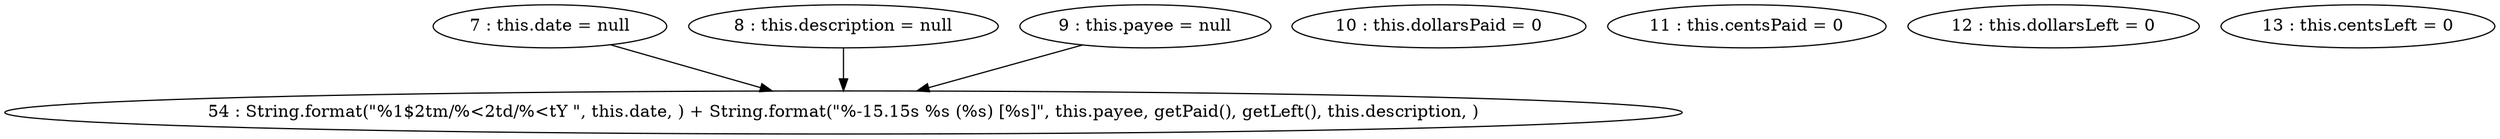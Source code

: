 digraph G {
"7 : this.date = null"
"7 : this.date = null" -> "54 : String.format(\"%1$2tm/%<2td/%<tY \", this.date, ) + String.format(\"%-15.15s %s (%s) [%s]\", this.payee, getPaid(), getLeft(), this.description, )"
"8 : this.description = null"
"8 : this.description = null" -> "54 : String.format(\"%1$2tm/%<2td/%<tY \", this.date, ) + String.format(\"%-15.15s %s (%s) [%s]\", this.payee, getPaid(), getLeft(), this.description, )"
"9 : this.payee = null"
"9 : this.payee = null" -> "54 : String.format(\"%1$2tm/%<2td/%<tY \", this.date, ) + String.format(\"%-15.15s %s (%s) [%s]\", this.payee, getPaid(), getLeft(), this.description, )"
"10 : this.dollarsPaid = 0"
"11 : this.centsPaid = 0"
"12 : this.dollarsLeft = 0"
"13 : this.centsLeft = 0"
"54 : String.format(\"%1$2tm/%<2td/%<tY \", this.date, ) + String.format(\"%-15.15s %s (%s) [%s]\", this.payee, getPaid(), getLeft(), this.description, )"
}